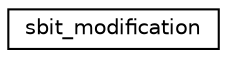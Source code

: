 digraph "Graphical Class Hierarchy"
{
  edge [fontname="Helvetica",fontsize="10",labelfontname="Helvetica",labelfontsize="10"];
  node [fontname="Helvetica",fontsize="10",shape=record];
  rankdir="LR";
  Node1 [label="sbit_modification",height=0.2,width=0.4,color="black", fillcolor="white", style="filled",URL="$structsbit__modification.html"];
}
